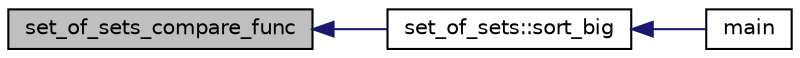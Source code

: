 digraph "set_of_sets_compare_func"
{
  edge [fontname="Helvetica",fontsize="10",labelfontname="Helvetica",labelfontsize="10"];
  node [fontname="Helvetica",fontsize="10",shape=record];
  rankdir="LR";
  Node8075 [label="set_of_sets_compare_func",height=0.2,width=0.4,color="black", fillcolor="grey75", style="filled", fontcolor="black"];
  Node8075 -> Node8076 [dir="back",color="midnightblue",fontsize="10",style="solid",fontname="Helvetica"];
  Node8076 [label="set_of_sets::sort_big",height=0.2,width=0.4,color="black", fillcolor="white", style="filled",URL="$da/dd6/classset__of__sets.html#af85e50a6cc8807b67cea6feea7e64474"];
  Node8076 -> Node8077 [dir="back",color="midnightblue",fontsize="10",style="solid",fontname="Helvetica"];
  Node8077 [label="main",height=0.2,width=0.4,color="black", fillcolor="white", style="filled",URL="$dc/d77/pentomino__5x5_8_c.html#a840291bc02cba5474a4cb46a9b9566fe"];
}
